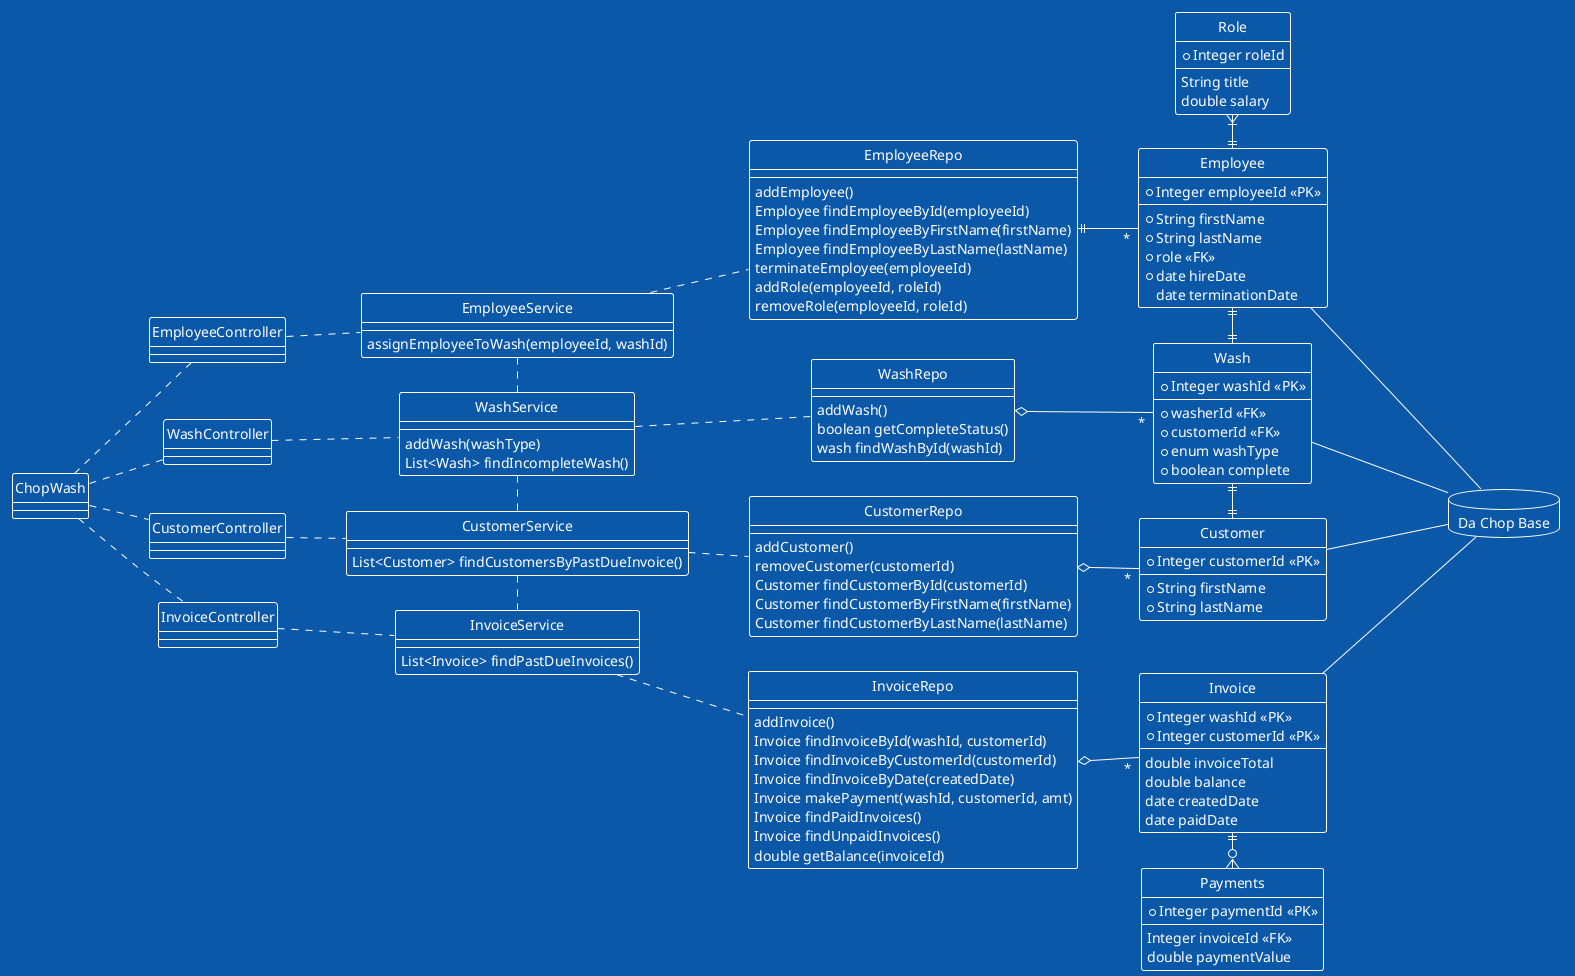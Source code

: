 @startuml ChopWash-System-Class-Diagram

left to right direction
skinparam Style strictuml
!theme amiga

class ChopWash{}
database "Da Chop Base"{

}

' Controllers
class EmployeeController{}
class WashController{}
class CustomerController{}
class InvoiceController{}


' Services
class EmployeeService{
    assignEmployeeToWash(employeeId, washId)
}
class CustomerService{
    List<Customer> findCustomersByPastDueInvoice()
}
class WashService{
    addWash(washType)
    List<Wash> findIncompleteWash()
}
class InvoiceService{
    List<Invoice> findPastDueInvoices()
}


'Repos
class EmployeeRepo{
    addEmployee()
    Employee findEmployeeById(employeeId)
    Employee findEmployeeByFirstName(firstName)
    Employee findEmployeeByLastName(lastName)
    terminateEmployee(employeeId)
    addRole(employeeId, roleId)
    removeRole(employeeId, roleId)
}
class CustomerRepo{
    addCustomer()
    removeCustomer(customerId)
    Customer findCustomerById(customerId)
    Customer findCustomerByFirstName(firstName)
    Customer findCustomerByLastName(lastName)
}
class WashRepo{
    addWash()
    boolean getCompleteStatus()
    wash findWashById(washId)
}
class InvoiceRepo{
    addInvoice()
    Invoice findInvoiceById(washId, customerId)
    Invoice findInvoiceByCustomerId(customerId)
    Invoice findInvoiceByDate(createdDate)
    Invoice makePayment(washId, customerId, amt)
    Invoice findPaidInvoices()
    Invoice findUnpaidInvoices()
    double getBalance(invoiceId)
}



'Entities
entity Customer{
    *Integer customerId <<PK>>
    --
    *String firstName
    *String lastName
}
entity Employee{
   *Integer employeeId <<PK>>
   --
    *String firstName
    *String lastName 
    *role <<FK>>
    *date hireDate
    date terminationDate
}
entity Invoice {
    *Integer washId <<PK>>
    *Integer customerId <<PK>>
    --
    double invoiceTotal
    double balance
    date createdDate
    date paidDate
}
entity Wash{
    *Integer washId <<PK>>
    --
    *washerId <<FK>>
    *customerId <<FK>>
    *enum washType
    *boolean complete 
}
entity Role{
    *Integer roleId
    --
    String title
    double salary
}
entity Payments{
    *Integer paymentId <<PK>>
    --
    Integer invoiceId <<FK>>
    double paymentValue
}


' Relationships
ChopWash .. EmployeeController
ChopWash .. CustomerController
ChopWash .. WashController
ChopWash .. InvoiceController

EmployeeController .. EmployeeService
CustomerController .. CustomerService
WashController .. WashService
InvoiceController .. InvoiceService

EmployeeService .. EmployeeRepo
CustomerService .. CustomerRepo
WashService .. WashRepo
InvoiceService .. InvoiceRepo

EmployeeRepo ||--"*" Employee
CustomerRepo o--"*" Customer
InvoiceRepo o--"*" Invoice
WashRepo o--"*" Wash

Employee ||-left|{ Role
Invoice ||-o{ Payments

Wash ||-|| Customer
Employee ||-|| Wash

EmployeeService . WashService
WashService . CustomerService
CustomerService . InvoiceService

Employee --- "Da Chop Base"
Customer --- "Da Chop Base"
Wash --- "Da Chop Base"
Invoice --- "Da Chop Base"

@enduml